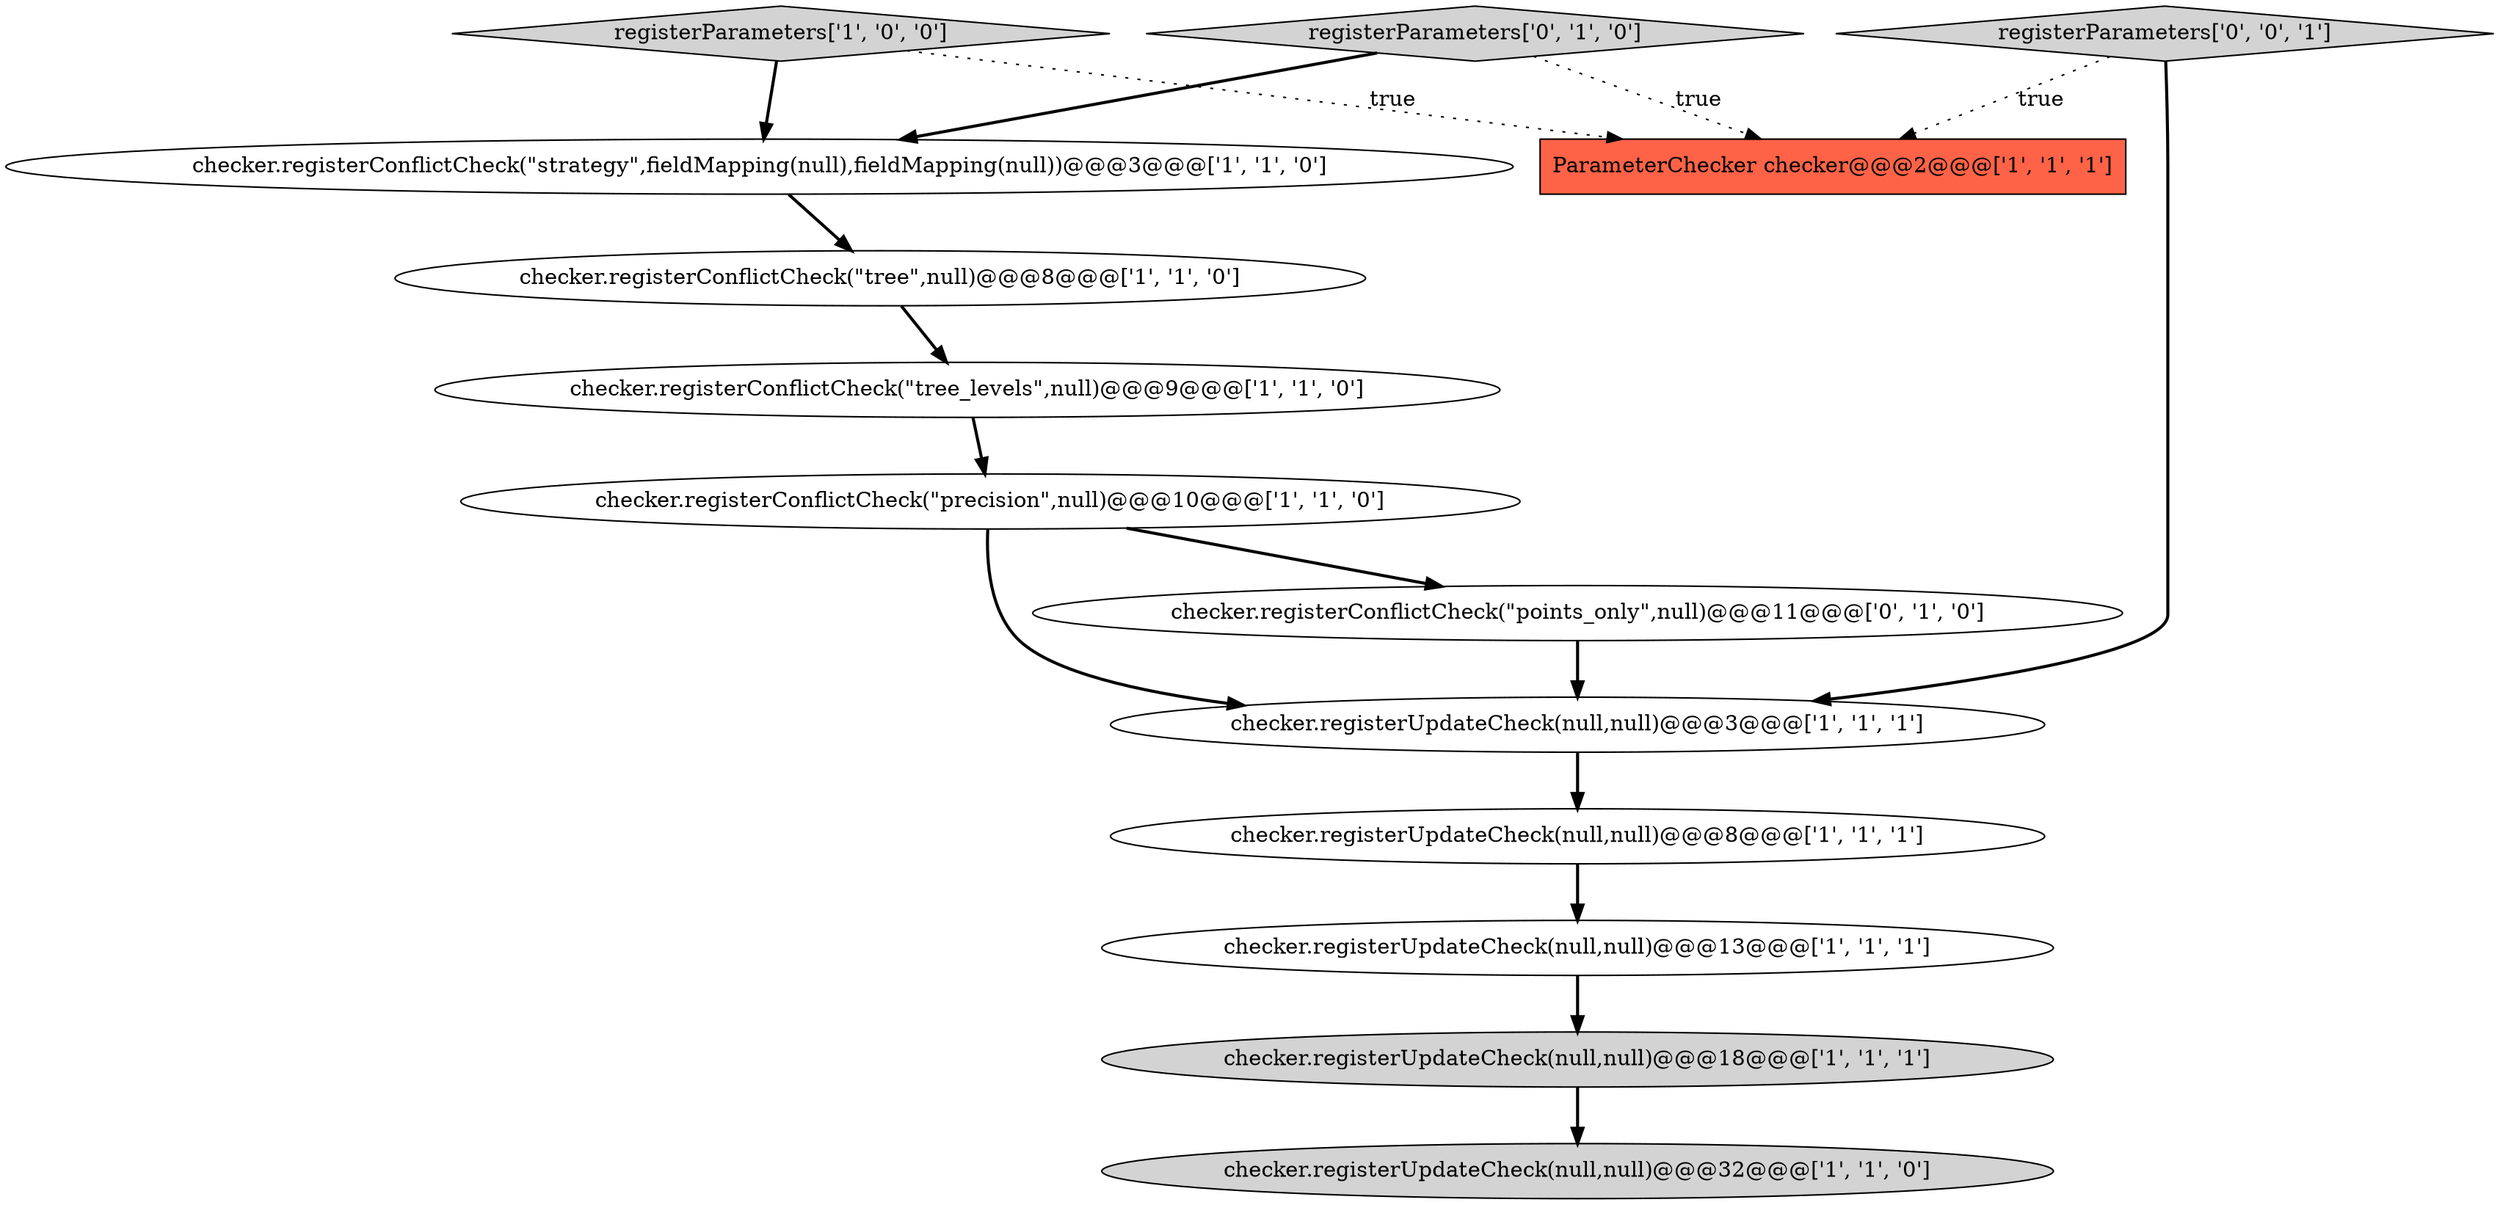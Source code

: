 digraph {
10 [style = filled, label = "checker.registerUpdateCheck(null,null)@@@18@@@['1', '1', '1']", fillcolor = lightgray, shape = ellipse image = "AAA0AAABBB1BBB"];
2 [style = filled, label = "checker.registerConflictCheck(\"tree_levels\",null)@@@9@@@['1', '1', '0']", fillcolor = white, shape = ellipse image = "AAA0AAABBB1BBB"];
8 [style = filled, label = "checker.registerConflictCheck(\"precision\",null)@@@10@@@['1', '1', '0']", fillcolor = white, shape = ellipse image = "AAA0AAABBB1BBB"];
5 [style = filled, label = "ParameterChecker checker@@@2@@@['1', '1', '1']", fillcolor = tomato, shape = box image = "AAA0AAABBB1BBB"];
12 [style = filled, label = "registerParameters['0', '1', '0']", fillcolor = lightgray, shape = diamond image = "AAA0AAABBB2BBB"];
13 [style = filled, label = "registerParameters['0', '0', '1']", fillcolor = lightgray, shape = diamond image = "AAA0AAABBB3BBB"];
1 [style = filled, label = "checker.registerConflictCheck(\"strategy\",fieldMapping(null),fieldMapping(null))@@@3@@@['1', '1', '0']", fillcolor = white, shape = ellipse image = "AAA0AAABBB1BBB"];
7 [style = filled, label = "checker.registerUpdateCheck(null,null)@@@8@@@['1', '1', '1']", fillcolor = white, shape = ellipse image = "AAA0AAABBB1BBB"];
3 [style = filled, label = "checker.registerUpdateCheck(null,null)@@@3@@@['1', '1', '1']", fillcolor = white, shape = ellipse image = "AAA0AAABBB1BBB"];
0 [style = filled, label = "registerParameters['1', '0', '0']", fillcolor = lightgray, shape = diamond image = "AAA0AAABBB1BBB"];
9 [style = filled, label = "checker.registerUpdateCheck(null,null)@@@32@@@['1', '1', '0']", fillcolor = lightgray, shape = ellipse image = "AAA0AAABBB1BBB"];
4 [style = filled, label = "checker.registerUpdateCheck(null,null)@@@13@@@['1', '1', '1']", fillcolor = white, shape = ellipse image = "AAA0AAABBB1BBB"];
6 [style = filled, label = "checker.registerConflictCheck(\"tree\",null)@@@8@@@['1', '1', '0']", fillcolor = white, shape = ellipse image = "AAA0AAABBB1BBB"];
11 [style = filled, label = "checker.registerConflictCheck(\"points_only\",null)@@@11@@@['0', '1', '0']", fillcolor = white, shape = ellipse image = "AAA1AAABBB2BBB"];
4->10 [style = bold, label=""];
13->3 [style = bold, label=""];
8->11 [style = bold, label=""];
11->3 [style = bold, label=""];
12->1 [style = bold, label=""];
13->5 [style = dotted, label="true"];
7->4 [style = bold, label=""];
6->2 [style = bold, label=""];
1->6 [style = bold, label=""];
3->7 [style = bold, label=""];
0->1 [style = bold, label=""];
12->5 [style = dotted, label="true"];
8->3 [style = bold, label=""];
2->8 [style = bold, label=""];
10->9 [style = bold, label=""];
0->5 [style = dotted, label="true"];
}
